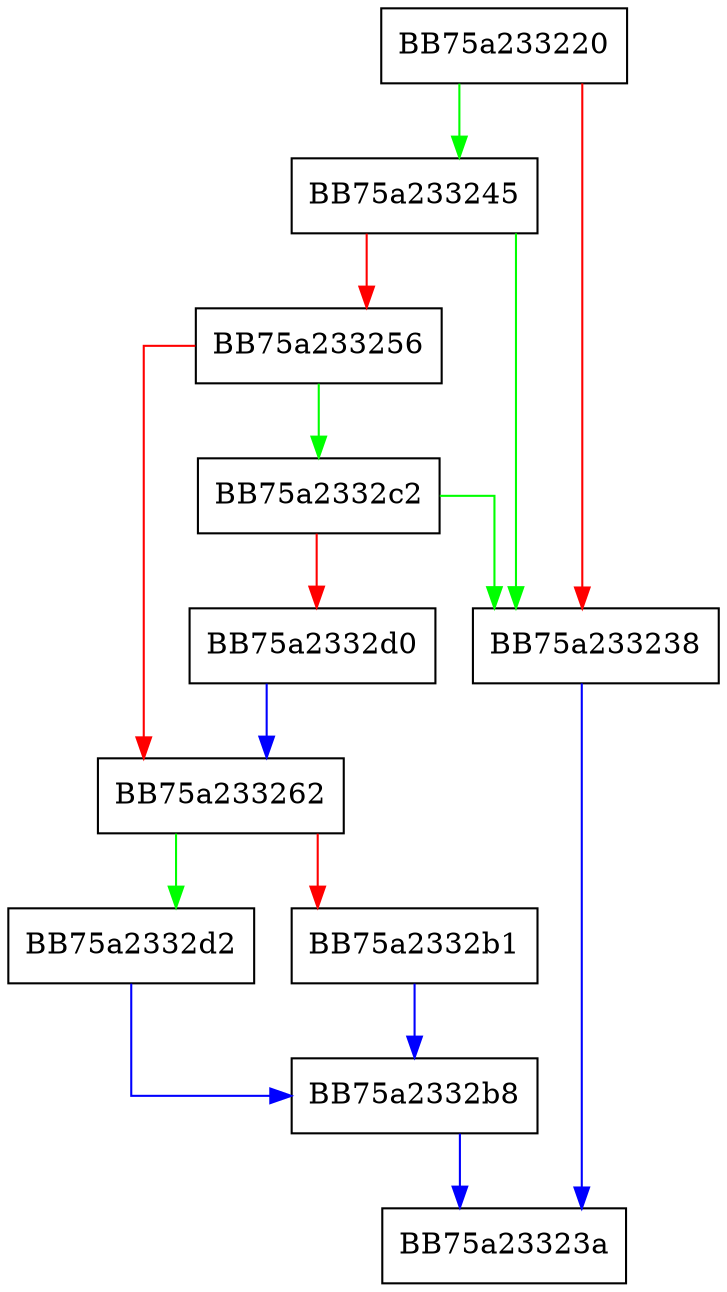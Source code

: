 digraph scan_peunpack_generic {
  node [shape="box"];
  graph [splines=ortho];
  BB75a233220 -> BB75a233245 [color="green"];
  BB75a233220 -> BB75a233238 [color="red"];
  BB75a233238 -> BB75a23323a [color="blue"];
  BB75a233245 -> BB75a233238 [color="green"];
  BB75a233245 -> BB75a233256 [color="red"];
  BB75a233256 -> BB75a2332c2 [color="green"];
  BB75a233256 -> BB75a233262 [color="red"];
  BB75a233262 -> BB75a2332d2 [color="green"];
  BB75a233262 -> BB75a2332b1 [color="red"];
  BB75a2332b1 -> BB75a2332b8 [color="blue"];
  BB75a2332b8 -> BB75a23323a [color="blue"];
  BB75a2332c2 -> BB75a233238 [color="green"];
  BB75a2332c2 -> BB75a2332d0 [color="red"];
  BB75a2332d0 -> BB75a233262 [color="blue"];
  BB75a2332d2 -> BB75a2332b8 [color="blue"];
}